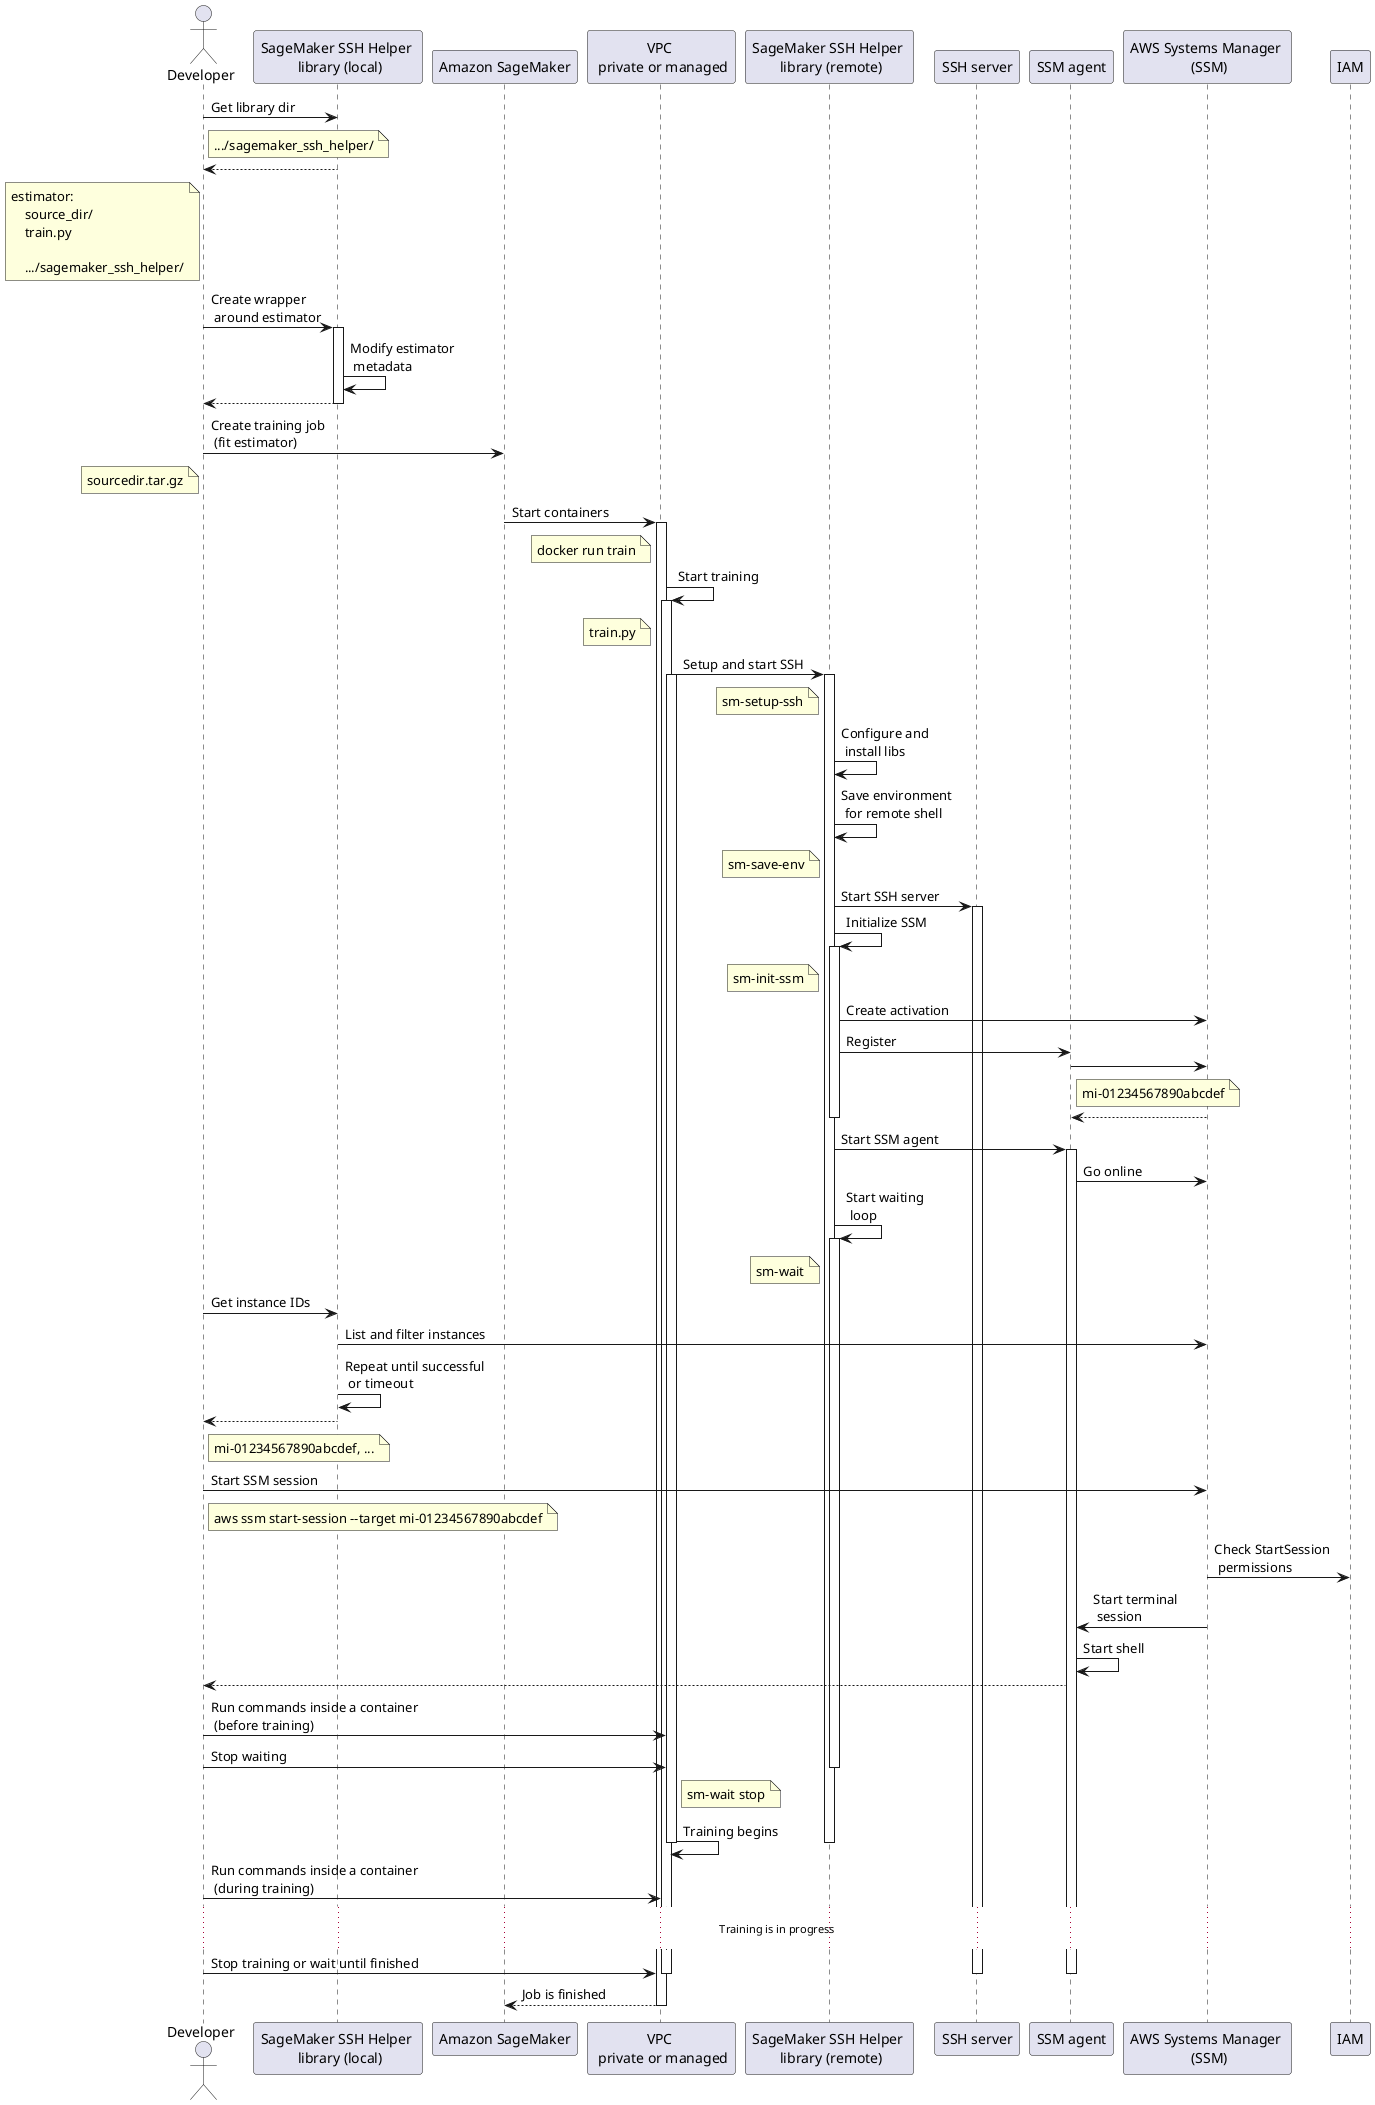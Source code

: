 See https://pdf.plantuml.net/PlantUML_Language_Reference_Guide_en.pdf

@startuml
actor Developer as dev
participant "SageMaker SSH Helper \n library (local)" as sm_ssh_helper_local
participant "Amazon SageMaker" as sagemaker
participant "VPC \n private or managed" as vpc
participant "SageMaker SSH Helper \n library (remote)" as sm_ssh_helper_remote
participant "SSH server" as ssh
participant "SSM agent" as ssm_agent
participant "AWS Systems Manager \n (SSM)" as ssm
participant "IAM" as iam

dev -> sm_ssh_helper_local: Get library dir

note right of dev
.../sagemaker_ssh_helper/
end note

return


note left of dev
estimator:
    source_dir/
    train.py

    .../sagemaker_ssh_helper/
end note

dev -> sm_ssh_helper_local: Create wrapper \n around estimator
activate sm_ssh_helper_local
sm_ssh_helper_local -> sm_ssh_helper_local: Modify estimator \n metadata
return
deactivate sm_ssh_helper_local

dev -> sagemaker: Create training job \n (fit estimator)
note left of dev
sourcedir.tar.gz
end note

sagemaker -> vpc: Start containers
note left vpc
docker run train
end note

activate vpc

vpc -> vpc: Start training
note left vpc
train.py
end note
activate vpc

vpc -> sm_ssh_helper_remote: Setup and start SSH
note left sm_ssh_helper_remote
sm-setup-ssh
end note
activate vpc

activate sm_ssh_helper_remote

sm_ssh_helper_remote -> sm_ssh_helper_remote: Configure and \n install libs
sm_ssh_helper_remote -> sm_ssh_helper_remote: Save environment \n for remote shell
note left sm_ssh_helper_remote
sm-save-env
end note

sm_ssh_helper_remote -> ssh: Start SSH server
activate ssh

sm_ssh_helper_remote -> sm_ssh_helper_remote: Initialize SSM
activate sm_ssh_helper_remote
note left sm_ssh_helper_remote
sm-init-ssm
end note
sm_ssh_helper_remote -> ssm: Create activation
sm_ssh_helper_remote -> ssm_agent: Register
ssm_agent -> ssm:
note right ssm_agent
mi-01234567890abcdef
end note
ssm --> ssm_agent:
deactivate sm_ssh_helper_remote

sm_ssh_helper_remote -> ssm_agent: Start SSM agent
activate ssm_agent
ssm_agent -> ssm: Go online


sm_ssh_helper_remote -> sm_ssh_helper_remote: Start waiting \n loop
activate sm_ssh_helper_remote
note left sm_ssh_helper_remote
sm-wait
end note

dev -> sm_ssh_helper_local: Get instance IDs
sm_ssh_helper_local -> ssm: List and filter instances
sm_ssh_helper_local -> sm_ssh_helper_local: Repeat until successful \n or timeout
sm_ssh_helper_local --> dev
note right dev
mi-01234567890abcdef, ...
end note

dev -> ssm: Start SSM session
note right dev
aws ssm start-session --target mi-01234567890abcdef
end note

ssm -> iam: Check StartSession \n permissions
ssm -> ssm_agent: Start terminal \n session
ssm_agent -> ssm_agent: Start shell
ssm_agent --> dev:
dev -> vpc: Run commands inside a container \n (before training)

dev -> vpc: Stop waiting
note right vpc
sm-wait stop
end note
deactivate sm_ssh_helper_remote

vpc -> vpc: Training begins
deactivate vpc

deactivate sm_ssh_helper_remote

dev -> vpc: Run commands inside a container \n (during training)

...Training is in progress...
dev -> vpc: Stop training or wait until finished

deactivate ssh

deactivate ssh
deactivate ssm_agent
deactivate vpc

vpc --> sagemaker: Job is finished
deactivate vpc
deactivate sm_ssh_helper_local

@enduml
